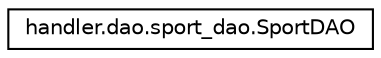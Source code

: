 digraph "Graphical Class Hierarchy"
{
  edge [fontname="Helvetica",fontsize="10",labelfontname="Helvetica",labelfontsize="10"];
  node [fontname="Helvetica",fontsize="10",shape=record];
  rankdir="LR";
  Node0 [label="handler.dao.sport_dao.SportDAO",height=0.2,width=0.4,color="black", fillcolor="white", style="filled",URL="$classhandler_1_1dao_1_1sport__dao_1_1_sport_d_a_o.html"];
}
